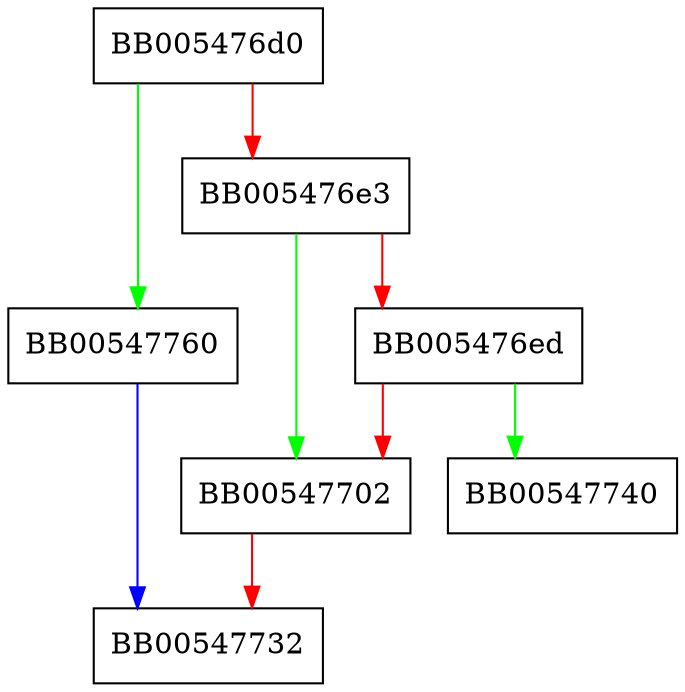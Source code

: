 digraph BN_rand_range_ex {
  node [shape="box"];
  graph [splines=ortho];
  BB005476d0 -> BB00547760 [color="green"];
  BB005476d0 -> BB005476e3 [color="red"];
  BB005476e3 -> BB00547702 [color="green"];
  BB005476e3 -> BB005476ed [color="red"];
  BB005476ed -> BB00547740 [color="green"];
  BB005476ed -> BB00547702 [color="red"];
  BB00547702 -> BB00547732 [color="red"];
  BB00547760 -> BB00547732 [color="blue"];
}